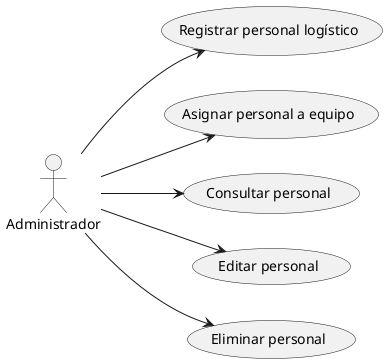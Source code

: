 @startuml
left to right direction
:Administrador: as Admin

Admin --> (Registrar personal logístico)

Admin --> (Asignar personal a equipo)

Admin --> (Consultar personal)

Admin --> (Editar personal)

Admin --> (Eliminar personal)
@enduml
